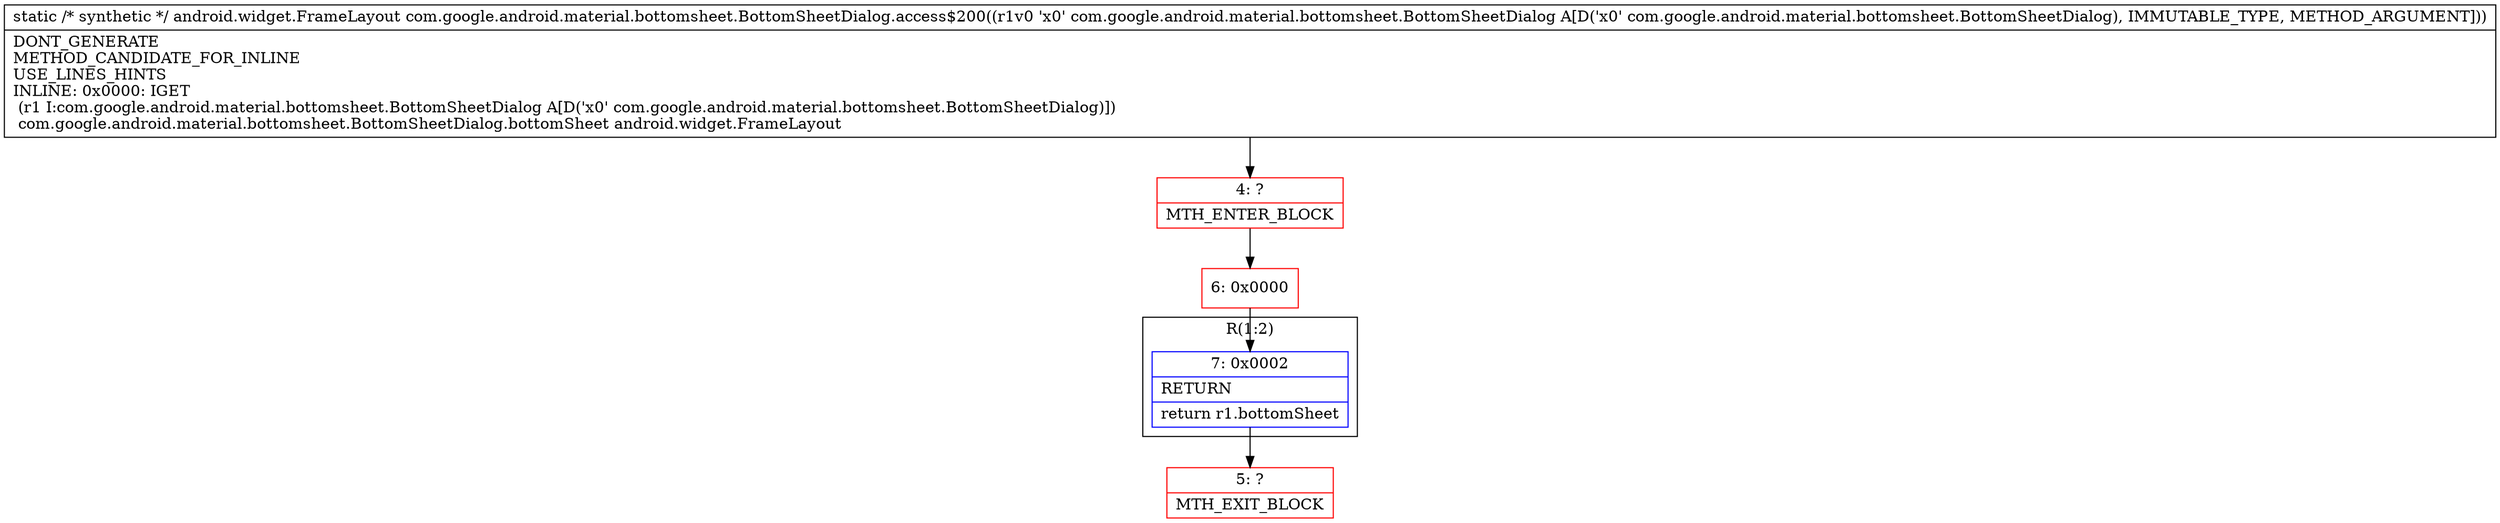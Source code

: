 digraph "CFG forcom.google.android.material.bottomsheet.BottomSheetDialog.access$200(Lcom\/google\/android\/material\/bottomsheet\/BottomSheetDialog;)Landroid\/widget\/FrameLayout;" {
subgraph cluster_Region_361533676 {
label = "R(1:2)";
node [shape=record,color=blue];
Node_7 [shape=record,label="{7\:\ 0x0002|RETURN\l|return r1.bottomSheet\l}"];
}
Node_4 [shape=record,color=red,label="{4\:\ ?|MTH_ENTER_BLOCK\l}"];
Node_6 [shape=record,color=red,label="{6\:\ 0x0000}"];
Node_5 [shape=record,color=red,label="{5\:\ ?|MTH_EXIT_BLOCK\l}"];
MethodNode[shape=record,label="{static \/* synthetic *\/ android.widget.FrameLayout com.google.android.material.bottomsheet.BottomSheetDialog.access$200((r1v0 'x0' com.google.android.material.bottomsheet.BottomSheetDialog A[D('x0' com.google.android.material.bottomsheet.BottomSheetDialog), IMMUTABLE_TYPE, METHOD_ARGUMENT]))  | DONT_GENERATE\lMETHOD_CANDIDATE_FOR_INLINE\lUSE_LINES_HINTS\lINLINE: 0x0000: IGET  \l  (r1 I:com.google.android.material.bottomsheet.BottomSheetDialog A[D('x0' com.google.android.material.bottomsheet.BottomSheetDialog)])\l com.google.android.material.bottomsheet.BottomSheetDialog.bottomSheet android.widget.FrameLayout\l}"];
MethodNode -> Node_4;Node_7 -> Node_5;
Node_4 -> Node_6;
Node_6 -> Node_7;
}

